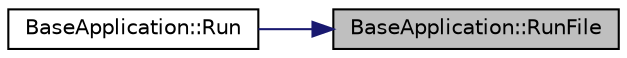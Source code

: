 digraph "BaseApplication::RunFile"
{
 // LATEX_PDF_SIZE
  edge [fontname="Helvetica",fontsize="10",labelfontname="Helvetica",labelfontsize="10"];
  node [fontname="Helvetica",fontsize="10",shape=record];
  rankdir="RL";
  Node369 [label="BaseApplication::RunFile",height=0.2,width=0.4,color="black", fillcolor="grey75", style="filled", fontcolor="black",tooltip="Run File. @detail operation run [Target]."];
  Node369 -> Node370 [dir="back",color="midnightblue",fontsize="10",style="solid",fontname="Helvetica"];
  Node370 [label="BaseApplication::Run",height=0.2,width=0.4,color="black", fillcolor="white", style="filled",URL="$class_base_application.html#a8f2ce8add401a3b537f041df9f7ef978",tooltip="Program driver."];
}
